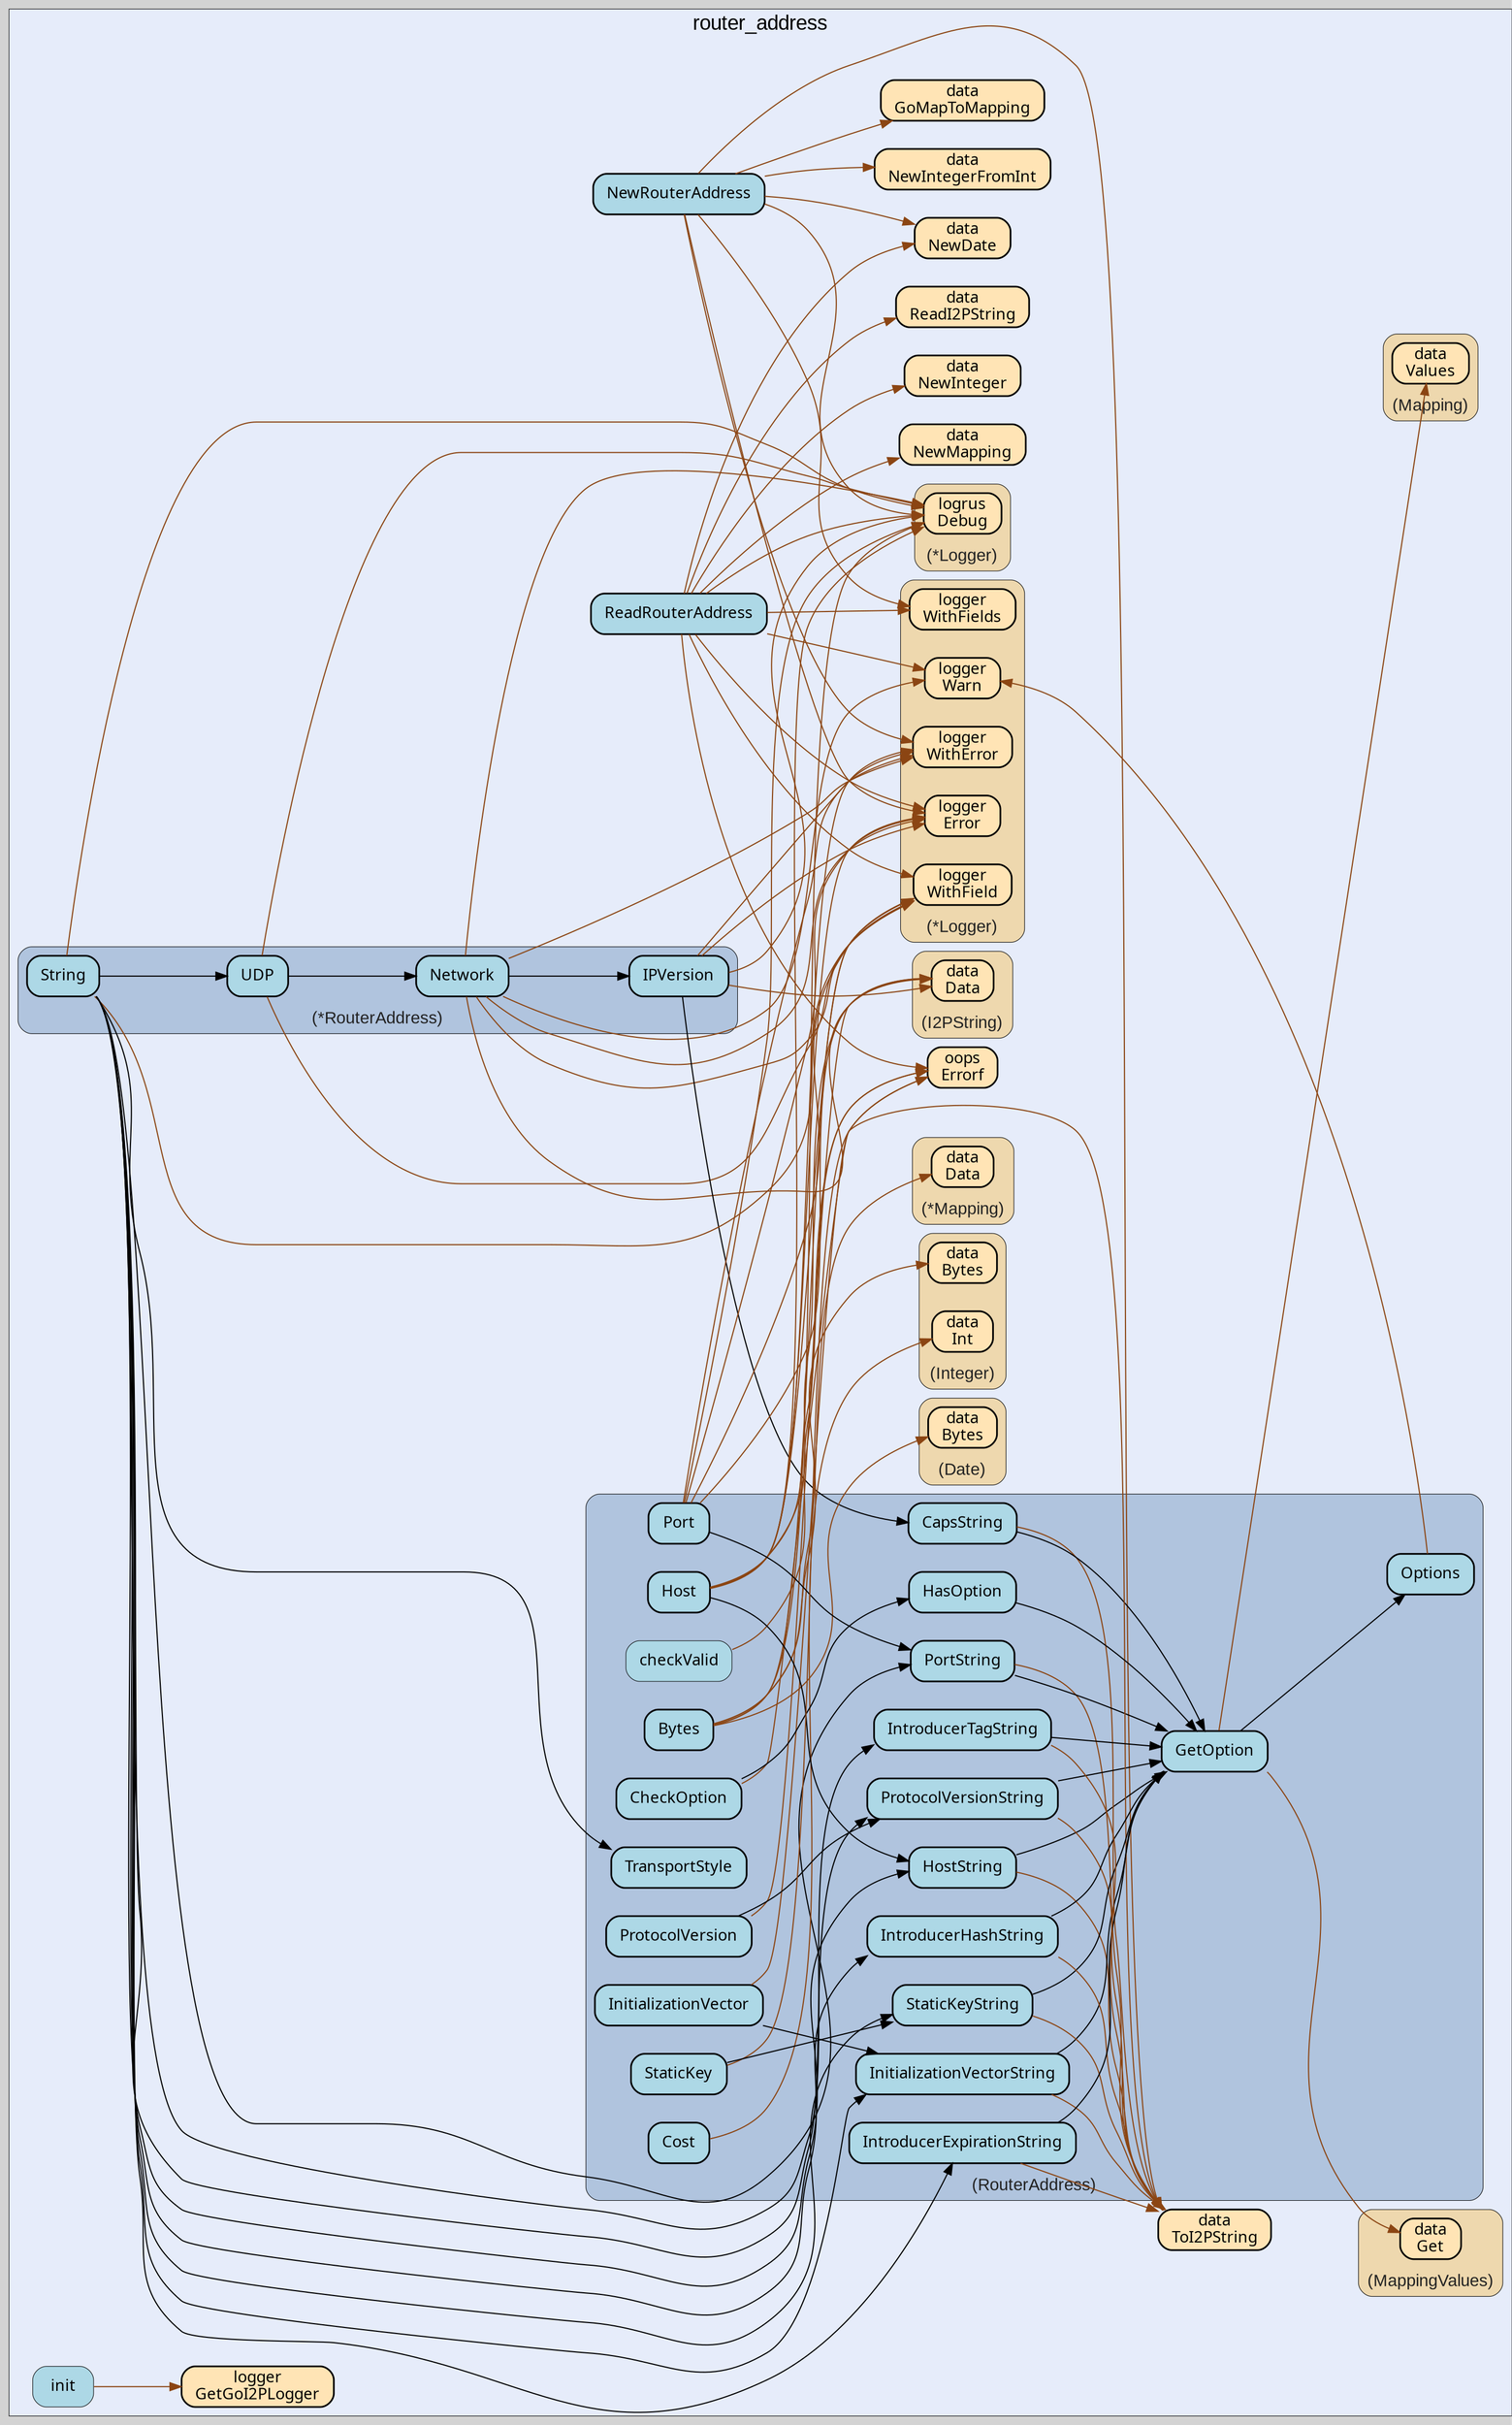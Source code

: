 digraph gocallvis {
    label="";
    labeljust="l";
    fontname="Arial";
    fontsize="14";
    rankdir="LR";
    bgcolor="lightgray";
    style="solid";
    penwidth="0.5";
    pad="0.0";
    nodesep="0.35";

    node [shape="box" style="filled,rounded" fillcolor="honeydew" fontname="Verdana" penwidth="1.0" margin="0.16,0.0"];
    edge [minlen="2"]

    subgraph "cluster_focus" {
        labelloc="t";
labeljust="c";
fontsize="18";
bgcolor="#e6ecfa";
label="router_address";
        
        "github.com/go-i2p/go-i2p/lib/common/data.ToI2PString" [ tooltip="github.com/go-i2p/go-i2p/lib/common/data.ToI2PString | defined in string.go:114" fillcolor="moccasin" label="data\nToI2PString" penwidth="1.5" ]
        "github.com/go-i2p/go-i2p/lib/common/router_address.init" [ fillcolor="lightblue" label="init" penwidth="0.5" tooltip="github.com/go-i2p/go-i2p/lib/common/router_address.init | defined in .:0\nat router_address.go:23: calling [github.com/go-i2p/logger.GetGoI2PLogger]" ]
        "github.com/go-i2p/logger.GetGoI2PLogger" [ label="logger\nGetGoI2PLogger" penwidth="1.5" tooltip="github.com/go-i2p/logger.GetGoI2PLogger | defined in log.go:120" fillcolor="moccasin" ]
        "github.com/samber/oops.Errorf" [ fillcolor="moccasin" label="oops\nErrorf" penwidth="1.5" tooltip="github.com/samber/oops.Errorf | defined in oops.go:34" ]
        "github.com/go-i2p/go-i2p/lib/common/router_address.NewRouterAddress" [ fillcolor="lightblue" label="NewRouterAddress" penwidth="1.5" tooltip="github.com/go-i2p/go-i2p/lib/common/router_address.NewRouterAddress | defined in router_address.go:387\nat router_address.go:401: calling [github.com/go-i2p/go-i2p/lib/common/data.NewDate]\nat router_address.go:393: calling [(*github.com/go-i2p/logger.Logger).WithError]\nat router_address.go:403: calling [(*github.com/go-i2p/logger.Logger).WithError]\nat router_address.go:410: calling [(*github.com/go-i2p/logger.Logger).WithError]\nat router_address.go:417: calling [(*github.com/go-i2p/logger.Logger).WithError]\nat router_address.go:388: calling [(*github.com/sirupsen/logrus.Logger).Debug]\nat router_address.go:434: calling [(*github.com/sirupsen/logrus.Logger).Debug]\nat router_address.go:415: calling [github.com/go-i2p/go-i2p/lib/common/data.GoMapToMapping]\nat router_address.go:393: calling [(*github.com/go-i2p/logger.Logger).Error]\nat router_address.go:403: calling [(*github.com/go-i2p/logger.Logger).Error]\nat router_address.go:410: calling [(*github.com/go-i2p/logger.Logger).Error]\nat router_address.go:417: calling [(*github.com/go-i2p/logger.Logger).Error]\nat router_address.go:391: calling [github.com/go-i2p/go-i2p/lib/common/data.NewIntegerFromInt]\nat router_address.go:429: calling [(*github.com/go-i2p/logger.Logger).WithFields]\nat router_address.go:408: calling [github.com/go-i2p/go-i2p/lib/common/data.ToI2PString]" ]
        "github.com/go-i2p/go-i2p/lib/common/data.NewIntegerFromInt" [ penwidth="1.5" tooltip="github.com/go-i2p/go-i2p/lib/common/data.NewIntegerFromInt | defined in integer.go:68" fillcolor="moccasin" label="data\nNewIntegerFromInt" ]
        "github.com/go-i2p/go-i2p/lib/common/data.NewDate" [ fillcolor="moccasin" label="data\nNewDate" penwidth="1.5" tooltip="github.com/go-i2p/go-i2p/lib/common/data.NewDate | defined in date.go:74" ]
        "github.com/go-i2p/go-i2p/lib/common/data.GoMapToMapping" [ label="data\nGoMapToMapping" penwidth="1.5" tooltip="github.com/go-i2p/go-i2p/lib/common/data.GoMapToMapping | defined in mapping.go:99" fillcolor="moccasin" ]
        "github.com/go-i2p/go-i2p/lib/common/router_address.ReadRouterAddress" [ penwidth="1.5" tooltip="github.com/go-i2p/go-i2p/lib/common/router_address.ReadRouterAddress | defined in router_address.go:345\nat router_address.go:348: calling [(*github.com/go-i2p/logger.Logger).Error]\nat router_address.go:364: calling [(*github.com/go-i2p/logger.Logger).Error]\nat router_address.go:371: calling [(*github.com/go-i2p/logger.Logger).Error]\nat router_address.go:380: calling [(*github.com/go-i2p/logger.Logger).Error]\nat router_address.go:346: calling [(*github.com/sirupsen/logrus.Logger).Debug]\nat router_address.go:349: calling [github.com/samber/oops.Errorf]\nat router_address.go:354: calling [(*github.com/go-i2p/logger.Logger).WithFields]\nat router_address.go:361: calling [(*github.com/go-i2p/logger.Logger).WithFields]\nat router_address.go:368: calling [(*github.com/go-i2p/logger.Logger).WithFields]\nat router_address.go:376: calling [(*github.com/go-i2p/logger.Logger).WithFields]\nat router_address.go:374: calling [github.com/go-i2p/go-i2p/lib/common/data.NewMapping]\nat router_address.go:346: calling [(*github.com/go-i2p/logger.Logger).WithField]\nat router_address.go:348: calling [(*github.com/go-i2p/logger.Logger).WithField]\nat router_address.go:357: calling [(*github.com/go-i2p/logger.Logger).Warn]\nat router_address.go:366: calling [github.com/go-i2p/go-i2p/lib/common/data.ReadI2PString]\nat router_address.go:352: calling [github.com/go-i2p/go-i2p/lib/common/data.NewInteger]\nat router_address.go:359: calling [github.com/go-i2p/go-i2p/lib/common/data.NewDate]" fillcolor="lightblue" label="ReadRouterAddress" ]
        "github.com/go-i2p/go-i2p/lib/common/data.NewInteger" [ tooltip="github.com/go-i2p/go-i2p/lib/common/data.NewInteger | defined in integer.go:61" fillcolor="moccasin" label="data\nNewInteger" penwidth="1.5" ]
        "github.com/go-i2p/go-i2p/lib/common/data.ReadI2PString" [ fillcolor="moccasin" label="data\nReadI2PString" penwidth="1.5" tooltip="github.com/go-i2p/go-i2p/lib/common/data.ReadI2PString | defined in string.go:146" ]
        "github.com/go-i2p/go-i2p/lib/common/data.NewMapping" [ fillcolor="moccasin" label="data\nNewMapping" penwidth="1.5" tooltip="github.com/go-i2p/go-i2p/lib/common/data.NewMapping | defined in mapping.go:246" ]
        
        subgraph "cluster_*github.com/go-i2p/go-i2p/lib/common/data.Mapping" {
        labelloc="b";
style="rounded,filled";
fillcolor="wheat2";
label="(*Mapping)";
tooltip="type: *github.com/go-i2p/go-i2p/lib/common/data.Mapping";
penwidth="0.5";
fontsize="15";
fontcolor="#222222";
        
        "(*github.com/go-i2p/go-i2p/lib/common/data.Mapping).Data" [ penwidth="1.5" tooltip="(*github.com/go-i2p/go-i2p/lib/common/data.Mapping).Data | defined in mapping.go:60" fillcolor="moccasin" label="data\nData" ]
        
    }

        subgraph "cluster_*github.com/go-i2p/go-i2p/lib/common/router_address.RouterAddress" {
        penwidth="0.5";
labelloc="b";
style="rounded,filled";
fillcolor="lightsteelblue";
label="(*RouterAddress)";
tooltip="type: *github.com/go-i2p/go-i2p/lib/common/router_address.RouterAddress";
fontsize="15";
fontcolor="#222222";
        
        "(*github.com/go-i2p/go-i2p/lib/common/router_address.RouterAddress).UDP" [ fillcolor="lightblue" label="UDP" penwidth="1.5" tooltip="(*github.com/go-i2p/go-i2p/lib/common/router_address.RouterAddress).UDP | defined in router_address.go:114\nat router_address.go:116: calling [(*github.com/sirupsen/logrus.Logger).Debug]\nat router_address.go:118: calling [(*github.com/sirupsen/logrus.Logger).Debug]\nat router_address.go:118: calling [(*github.com/go-i2p/logger.Logger).WithField]\nat router_address.go:117: calling [(*github.com/go-i2p/go-i2p/lib/common/router_address.RouterAddress).Network]" ]
        "(*github.com/go-i2p/go-i2p/lib/common/router_address.RouterAddress).Network" [ penwidth="1.5" tooltip="(*github.com/go-i2p/go-i2p/lib/common/router_address.RouterAddress).Network | defined in router_address.go:82\nat router_address.go:93: calling [(*github.com/go-i2p/go-i2p/lib/common/router_address.RouterAddress).IPVersion]\nat router_address.go:88: calling [(github.com/go-i2p/go-i2p/lib/common/data.I2PString).Data]\nat router_address.go:85: calling [(*github.com/go-i2p/logger.Logger).Warn]\nat router_address.go:90: calling [(*github.com/go-i2p/logger.Logger).WithError]\nat router_address.go:90: calling [(*github.com/go-i2p/logger.Logger).Error]\nat router_address.go:83: calling [(*github.com/sirupsen/logrus.Logger).Debug]\nat router_address.go:94: calling [(*github.com/sirupsen/logrus.Logger).Debug]\nat router_address.go:94: calling [(*github.com/go-i2p/logger.Logger).WithField]" fillcolor="lightblue" label="Network" ]
        "(*github.com/go-i2p/go-i2p/lib/common/router_address.RouterAddress).IPVersion" [ penwidth="1.5" tooltip="(*github.com/go-i2p/go-i2p/lib/common/router_address.RouterAddress).IPVersion | defined in router_address.go:99\nat router_address.go:103: calling [(*github.com/go-i2p/logger.Logger).WithError]\nat router_address.go:101: calling [(github.com/go-i2p/go-i2p/lib/common/router_address.RouterAddress).CapsString]\nat router_address.go:103: calling [(*github.com/go-i2p/logger.Logger).Error]\nat router_address.go:101: calling [(github.com/go-i2p/go-i2p/lib/common/data.I2PString).Data]\nat router_address.go:100: calling [(*github.com/sirupsen/logrus.Logger).Debug]\nat router_address.go:107: calling [(*github.com/sirupsen/logrus.Logger).Debug]\nat router_address.go:110: calling [(*github.com/sirupsen/logrus.Logger).Debug]" fillcolor="lightblue" label="IPVersion" ]
        "(*github.com/go-i2p/go-i2p/lib/common/router_address.RouterAddress).String" [ fillcolor="lightblue" label="String" penwidth="1.5" tooltip="(*github.com/go-i2p/go-i2p/lib/common/router_address.RouterAddress).String | defined in router_address.go:123\nat router_address.go:126: calling [(github.com/go-i2p/go-i2p/lib/common/router_address.RouterAddress).TransportStyle]\nat router_address.go:132: calling [(*github.com/go-i2p/go-i2p/lib/common/router_address.RouterAddress).UDP]\nat router_address.go:128: calling [(github.com/go-i2p/go-i2p/lib/common/router_address.RouterAddress).PortString]\nat router_address.go:144: calling [(*github.com/go-i2p/logger.Logger).WithField]\nat router_address.go:129: calling [(github.com/go-i2p/go-i2p/lib/common/router_address.RouterAddress).StaticKeyString]\nat router_address.go:133: calling [(github.com/go-i2p/go-i2p/lib/common/router_address.RouterAddress).IntroducerHashString]\nat router_address.go:136: calling [(github.com/go-i2p/go-i2p/lib/common/router_address.RouterAddress).IntroducerHashString]\nat router_address.go:139: calling [(github.com/go-i2p/go-i2p/lib/common/router_address.RouterAddress).IntroducerHashString]\nat router_address.go:127: calling [(github.com/go-i2p/go-i2p/lib/common/router_address.RouterAddress).HostString]\nat router_address.go:130: calling [(github.com/go-i2p/go-i2p/lib/common/router_address.RouterAddress).InitializationVectorString]\nat router_address.go:135: calling [(github.com/go-i2p/go-i2p/lib/common/router_address.RouterAddress).IntroducerTagString]\nat router_address.go:138: calling [(github.com/go-i2p/go-i2p/lib/common/router_address.RouterAddress).IntroducerTagString]\nat router_address.go:141: calling [(github.com/go-i2p/go-i2p/lib/common/router_address.RouterAddress).IntroducerTagString]\nat router_address.go:131: calling [(github.com/go-i2p/go-i2p/lib/common/router_address.RouterAddress).ProtocolVersionString]\nat router_address.go:134: calling [(github.com/go-i2p/go-i2p/lib/common/router_address.RouterAddress).IntroducerExpirationString]\nat router_address.go:137: calling [(github.com/go-i2p/go-i2p/lib/common/router_address.RouterAddress).IntroducerExpirationString]\nat router_address.go:140: calling [(github.com/go-i2p/go-i2p/lib/common/router_address.RouterAddress).IntroducerExpirationString]\nat router_address.go:124: calling [(*github.com/sirupsen/logrus.Logger).Debug]\nat router_address.go:144: calling [(*github.com/sirupsen/logrus.Logger).Debug]" ]
        
    }

        subgraph "cluster_*github.com/go-i2p/logger.Logger" {
        tooltip="type: *github.com/go-i2p/logger.Logger";
penwidth="0.5";
fontsize="15";
fontcolor="#222222";
labelloc="b";
style="rounded,filled";
fillcolor="wheat2";
label="(*Logger)";
        
        "(*github.com/go-i2p/logger.Logger).Warn" [ fillcolor="moccasin" label="logger\nWarn" penwidth="1.5" tooltip="(*github.com/go-i2p/logger.Logger).Warn | defined in log.go:30" ]
        "(*github.com/go-i2p/logger.Logger).WithError" [ tooltip="(*github.com/go-i2p/logger.Logger).WithError | defined in log.go:66" fillcolor="moccasin" label="logger\nWithError" penwidth="1.5" ]
        "(*github.com/go-i2p/logger.Logger).Error" [ fillcolor="moccasin" label="logger\nError" penwidth="1.5" tooltip="(*github.com/go-i2p/logger.Logger).Error | defined in log.go:42" ]
        "(*github.com/go-i2p/logger.Logger).WithField" [ fillcolor="moccasin" label="logger\nWithField" penwidth="1.5" tooltip="(*github.com/go-i2p/logger.Logger).WithField | defined in log.go:54" ]
        "(*github.com/go-i2p/logger.Logger).WithFields" [ fillcolor="moccasin" label="logger\nWithFields" penwidth="1.5" tooltip="(*github.com/go-i2p/logger.Logger).WithFields | defined in log.go:60" ]
        
    }

        subgraph "cluster_*github.com/sirupsen/logrus.Logger" {
        fontcolor="#222222";
labelloc="b";
style="rounded,filled";
fillcolor="wheat2";
label="(*Logger)";
tooltip="type: *github.com/sirupsen/logrus.Logger";
penwidth="0.5";
fontsize="15";
        
        "(*github.com/sirupsen/logrus.Logger).Debug" [ fillcolor="moccasin" label="logrus\nDebug" penwidth="1.5" tooltip="(*github.com/sirupsen/logrus.Logger).Debug | defined in logger.go:221" ]
        
    }

        subgraph "cluster_github.com/go-i2p/go-i2p/lib/common/data.Date" {
        style="rounded,filled";
fillcolor="wheat2";
label="(Date)";
tooltip="type: github.com/go-i2p/go-i2p/lib/common/data.Date";
penwidth="0.5";
fontsize="15";
fontcolor="#222222";
labelloc="b";
        
        "(github.com/go-i2p/go-i2p/lib/common/data.Date).Bytes" [ label="data\nBytes" penwidth="1.5" tooltip="(github.com/go-i2p/go-i2p/lib/common/data.Date).Bytes | defined in date.go:35" fillcolor="moccasin" ]
        
    }

        subgraph "cluster_github.com/go-i2p/go-i2p/lib/common/data.I2PString" {
        labelloc="b";
style="rounded,filled";
fillcolor="wheat2";
label="(I2PString)";
tooltip="type: github.com/go-i2p/go-i2p/lib/common/data.I2PString";
penwidth="0.5";
fontsize="15";
fontcolor="#222222";
        
        "(github.com/go-i2p/go-i2p/lib/common/data.I2PString).Data" [ tooltip="(github.com/go-i2p/go-i2p/lib/common/data.I2PString).Data | defined in string.go:73" fillcolor="moccasin" label="data\nData" penwidth="1.5" ]
        
    }

        subgraph "cluster_github.com/go-i2p/go-i2p/lib/common/data.Integer" {
        style="rounded,filled";
fillcolor="wheat2";
label="(Integer)";
tooltip="type: github.com/go-i2p/go-i2p/lib/common/data.Integer";
penwidth="0.5";
fontsize="15";
fontcolor="#222222";
labelloc="b";
        
        "(github.com/go-i2p/go-i2p/lib/common/data.Integer).Int" [ fillcolor="moccasin" label="data\nInt" penwidth="1.5" tooltip="(github.com/go-i2p/go-i2p/lib/common/data.Integer).Int | defined in integer.go:32" ]
        "(github.com/go-i2p/go-i2p/lib/common/data.Integer).Bytes" [ fillcolor="moccasin" label="data\nBytes" penwidth="1.5" tooltip="(github.com/go-i2p/go-i2p/lib/common/data.Integer).Bytes | defined in integer.go:27" ]
        
    }

        subgraph "cluster_github.com/go-i2p/go-i2p/lib/common/data.Mapping" {
        labelloc="b";
style="rounded,filled";
fillcolor="wheat2";
label="(Mapping)";
tooltip="type: github.com/go-i2p/go-i2p/lib/common/data.Mapping";
penwidth="0.5";
fontsize="15";
fontcolor="#222222";
        
        "(github.com/go-i2p/go-i2p/lib/common/data.Mapping).Values" [ fillcolor="moccasin" label="data\nValues" penwidth="1.5" tooltip="(github.com/go-i2p/go-i2p/lib/common/data.Mapping).Values | defined in mapping.go:48" ]
        
    }

        subgraph "cluster_github.com/go-i2p/go-i2p/lib/common/data.MappingValues" {
        tooltip="type: github.com/go-i2p/go-i2p/lib/common/data.MappingValues";
penwidth="0.5";
fontsize="15";
fontcolor="#222222";
labelloc="b";
style="rounded,filled";
fillcolor="wheat2";
label="(MappingValues)";
        
        "(github.com/go-i2p/go-i2p/lib/common/data.MappingValues).Get" [ tooltip="(github.com/go-i2p/go-i2p/lib/common/data.MappingValues).Get | defined in mapping_values.go:13" fillcolor="moccasin" label="data\nGet" penwidth="1.5" ]
        
    }

        subgraph "cluster_github.com/go-i2p/go-i2p/lib/common/router_address.RouterAddress" {
        tooltip="type: github.com/go-i2p/go-i2p/lib/common/router_address.RouterAddress";
fontcolor="#222222";
fillcolor="lightsteelblue";
penwidth="0.5";
fontsize="15";
labelloc="b";
style="rounded,filled";
label="(RouterAddress)";
        
        "(github.com/go-i2p/go-i2p/lib/common/router_address.RouterAddress).HostString" [ fillcolor="lightblue" label="HostString" penwidth="1.5" tooltip="(github.com/go-i2p/go-i2p/lib/common/router_address.RouterAddress).HostString | defined in router_address.go:192\nat router_address.go:193: calling [github.com/go-i2p/go-i2p/lib/common/data.ToI2PString]\nat router_address.go:194: calling [(github.com/go-i2p/go-i2p/lib/common/router_address.RouterAddress).GetOption]" ]
        "(github.com/go-i2p/go-i2p/lib/common/router_address.RouterAddress).Options" [ fillcolor="lightblue" label="Options" penwidth="1.5" tooltip="(github.com/go-i2p/go-i2p/lib/common/router_address.RouterAddress).Options | defined in router_address.go:323\nat router_address.go:325: calling [(*github.com/go-i2p/logger.Logger).Warn]" ]
        "(github.com/go-i2p/go-i2p/lib/common/router_address.RouterAddress).GetOption" [ fillcolor="lightblue" label="GetOption" penwidth="1.5" tooltip="(github.com/go-i2p/go-i2p/lib/common/router_address.RouterAddress).GetOption | defined in router_address.go:178\nat router_address.go:179: calling [(github.com/go-i2p/go-i2p/lib/common/router_address.RouterAddress).Options]\nat router_address.go:179: calling [(github.com/go-i2p/go-i2p/lib/common/data.MappingValues).Get]\nat router_address.go:179: calling [(github.com/go-i2p/go-i2p/lib/common/data.Mapping).Values]" ]
        "(github.com/go-i2p/go-i2p/lib/common/router_address.RouterAddress).Cost" [ tooltip="(github.com/go-i2p/go-i2p/lib/common/router_address.RouterAddress).Cost | defined in router_address.go:163\nat router_address.go:164: calling [(github.com/go-i2p/go-i2p/lib/common/data.Integer).Int]" fillcolor="lightblue" label="Cost" penwidth="1.5" ]
        "(github.com/go-i2p/go-i2p/lib/common/router_address.RouterAddress).CapsString" [ fillcolor="lightblue" label="CapsString" penwidth="1.5" tooltip="(github.com/go-i2p/go-i2p/lib/common/router_address.RouterAddress).CapsString | defined in router_address.go:202\nat router_address.go:204: calling [(github.com/go-i2p/go-i2p/lib/common/router_address.RouterAddress).GetOption]\nat router_address.go:203: calling [github.com/go-i2p/go-i2p/lib/common/data.ToI2PString]" ]
        "(github.com/go-i2p/go-i2p/lib/common/router_address.RouterAddress).InitializationVectorString" [ penwidth="1.5" tooltip="(github.com/go-i2p/go-i2p/lib/common/router_address.RouterAddress).InitializationVectorString | defined in router_address.go:212\nat router_address.go:213: calling [github.com/go-i2p/go-i2p/lib/common/data.ToI2PString]\nat router_address.go:214: calling [(github.com/go-i2p/go-i2p/lib/common/router_address.RouterAddress).GetOption]" fillcolor="lightblue" label="InitializationVectorString" ]
        "(github.com/go-i2p/go-i2p/lib/common/router_address.RouterAddress).InitializationVector" [ fillcolor="lightblue" label="InitializationVector" penwidth="1.5" tooltip="(github.com/go-i2p/go-i2p/lib/common/router_address.RouterAddress).InitializationVector | defined in router_address.go:310\nat router_address.go:311: calling [(github.com/go-i2p/go-i2p/lib/common/router_address.RouterAddress).InitializationVectorString]\nat router_address.go:313: calling [github.com/samber/oops.Errorf]" ]
        "(github.com/go-i2p/go-i2p/lib/common/router_address.RouterAddress).PortString" [ penwidth="1.5" tooltip="(github.com/go-i2p/go-i2p/lib/common/router_address.RouterAddress).PortString | defined in router_address.go:197\nat router_address.go:199: calling [(github.com/go-i2p/go-i2p/lib/common/router_address.RouterAddress).GetOption]\nat router_address.go:198: calling [github.com/go-i2p/go-i2p/lib/common/data.ToI2PString]" fillcolor="lightblue" label="PortString" ]
        "(github.com/go-i2p/go-i2p/lib/common/router_address.RouterAddress).ProtocolVersionString" [ fillcolor="lightblue" label="ProtocolVersionString" penwidth="1.5" tooltip="(github.com/go-i2p/go-i2p/lib/common/router_address.RouterAddress).ProtocolVersionString | defined in router_address.go:217\nat router_address.go:219: calling [(github.com/go-i2p/go-i2p/lib/common/router_address.RouterAddress).GetOption]\nat router_address.go:218: calling [github.com/go-i2p/go-i2p/lib/common/data.ToI2PString]" ]
        "(github.com/go-i2p/go-i2p/lib/common/router_address.RouterAddress).ProtocolVersion" [ fillcolor="lightblue" label="ProtocolVersion" penwidth="1.5" tooltip="(github.com/go-i2p/go-i2p/lib/common/router_address.RouterAddress).ProtocolVersion | defined in router_address.go:318\nat router_address.go:319: calling [(github.com/go-i2p/go-i2p/lib/common/router_address.RouterAddress).ProtocolVersionString]\nat router_address.go:319: calling [(github.com/go-i2p/go-i2p/lib/common/data.I2PString).Data]" ]
        "(github.com/go-i2p/go-i2p/lib/common/router_address.RouterAddress).CheckOption" [ fillcolor="lightblue" label="CheckOption" penwidth="1.5" tooltip="(github.com/go-i2p/go-i2p/lib/common/router_address.RouterAddress).CheckOption | defined in router_address.go:187\nat router_address.go:188: calling [github.com/go-i2p/go-i2p/lib/common/data.ToI2PString]\nat router_address.go:189: calling [(github.com/go-i2p/go-i2p/lib/common/router_address.RouterAddress).HasOption]" ]
        "(github.com/go-i2p/go-i2p/lib/common/router_address.RouterAddress).HasOption" [ fillcolor="lightblue" label="HasOption" penwidth="1.5" tooltip="(github.com/go-i2p/go-i2p/lib/common/router_address.RouterAddress).HasOption | defined in router_address.go:182\nat router_address.go:183: calling [(github.com/go-i2p/go-i2p/lib/common/router_address.RouterAddress).GetOption]" ]
        "(github.com/go-i2p/go-i2p/lib/common/router_address.RouterAddress).checkValid" [ fillcolor="lightblue" label="checkValid" penwidth="0.5" tooltip="(github.com/go-i2p/go-i2p/lib/common/router_address.RouterAddress).checkValid | defined in router_address.go:332\nat router_address.go:334: calling [github.com/samber/oops.Errorf]\nat router_address.go:337: calling [github.com/samber/oops.Errorf]" ]
        "(github.com/go-i2p/go-i2p/lib/common/router_address.RouterAddress).TransportStyle" [ penwidth="1.5" tooltip="(github.com/go-i2p/go-i2p/lib/common/router_address.RouterAddress).TransportStyle | defined in router_address.go:173" fillcolor="lightblue" label="TransportStyle" ]
        "(github.com/go-i2p/go-i2p/lib/common/router_address.RouterAddress).StaticKeyString" [ fillcolor="lightblue" label="StaticKeyString" penwidth="1.5" tooltip="(github.com/go-i2p/go-i2p/lib/common/router_address.RouterAddress).StaticKeyString | defined in router_address.go:207\nat router_address.go:209: calling [(github.com/go-i2p/go-i2p/lib/common/router_address.RouterAddress).GetOption]\nat router_address.go:208: calling [github.com/go-i2p/go-i2p/lib/common/data.ToI2PString]" ]
        "(github.com/go-i2p/go-i2p/lib/common/router_address.RouterAddress).IntroducerHashString" [ fillcolor="lightblue" label="IntroducerHashString" penwidth="1.5" tooltip="(github.com/go-i2p/go-i2p/lib/common/router_address.RouterAddress).IntroducerHashString | defined in router_address.go:222\nat router_address.go:226: calling [(github.com/go-i2p/go-i2p/lib/common/router_address.RouterAddress).GetOption]\nat router_address.go:229: calling [(github.com/go-i2p/go-i2p/lib/common/router_address.RouterAddress).GetOption]\nat router_address.go:225: calling [github.com/go-i2p/go-i2p/lib/common/data.ToI2PString]\nat router_address.go:228: calling [github.com/go-i2p/go-i2p/lib/common/data.ToI2PString]" ]
        "(github.com/go-i2p/go-i2p/lib/common/router_address.RouterAddress).IntroducerExpirationString" [ fillcolor="lightblue" label="IntroducerExpirationString" penwidth="1.5" tooltip="(github.com/go-i2p/go-i2p/lib/common/router_address.RouterAddress).IntroducerExpirationString | defined in router_address.go:232\nat router_address.go:236: calling [(github.com/go-i2p/go-i2p/lib/common/router_address.RouterAddress).GetOption]\nat router_address.go:239: calling [(github.com/go-i2p/go-i2p/lib/common/router_address.RouterAddress).GetOption]\nat router_address.go:235: calling [github.com/go-i2p/go-i2p/lib/common/data.ToI2PString]\nat router_address.go:238: calling [github.com/go-i2p/go-i2p/lib/common/data.ToI2PString]" ]
        "(github.com/go-i2p/go-i2p/lib/common/router_address.RouterAddress).IntroducerTagString" [ label="IntroducerTagString" penwidth="1.5" tooltip="(github.com/go-i2p/go-i2p/lib/common/router_address.RouterAddress).IntroducerTagString | defined in router_address.go:242\nat router_address.go:245: calling [github.com/go-i2p/go-i2p/lib/common/data.ToI2PString]\nat router_address.go:248: calling [github.com/go-i2p/go-i2p/lib/common/data.ToI2PString]\nat router_address.go:246: calling [(github.com/go-i2p/go-i2p/lib/common/router_address.RouterAddress).GetOption]\nat router_address.go:249: calling [(github.com/go-i2p/go-i2p/lib/common/router_address.RouterAddress).GetOption]" fillcolor="lightblue" ]
        "(github.com/go-i2p/go-i2p/lib/common/router_address.RouterAddress).Bytes" [ penwidth="1.5" tooltip="(github.com/go-i2p/go-i2p/lib/common/router_address.RouterAddress).Bytes | defined in router_address.go:151\nat router_address.go:152: calling [(*github.com/sirupsen/logrus.Logger).Debug]\nat router_address.go:158: calling [(*github.com/sirupsen/logrus.Logger).Debug]\nat router_address.go:158: calling [(*github.com/go-i2p/logger.Logger).WithField]\nat router_address.go:157: calling [(*github.com/go-i2p/go-i2p/lib/common/data.Mapping).Data]\nat router_address.go:154: calling [(github.com/go-i2p/go-i2p/lib/common/data.Integer).Bytes]\nat router_address.go:155: calling [(github.com/go-i2p/go-i2p/lib/common/data.Date).Bytes]" fillcolor="lightblue" label="Bytes" ]
        "(github.com/go-i2p/go-i2p/lib/common/router_address.RouterAddress).Host" [ penwidth="1.5" tooltip="(github.com/go-i2p/go-i2p/lib/common/router_address.RouterAddress).Host | defined in router_address.go:252\nat router_address.go:263: calling [github.com/samber/oops.Errorf]\nat router_address.go:254: calling [(github.com/go-i2p/go-i2p/lib/common/router_address.RouterAddress).HostString]\nat router_address.go:253: calling [(*github.com/sirupsen/logrus.Logger).Debug]\nat router_address.go:270: calling [(*github.com/sirupsen/logrus.Logger).Debug]\nat router_address.go:255: calling [(github.com/go-i2p/go-i2p/lib/common/data.I2PString).Data]\nat router_address.go:270: calling [(*github.com/go-i2p/logger.Logger).WithField]\nat router_address.go:257: calling [(*github.com/go-i2p/logger.Logger).WithError]\nat router_address.go:268: calling [(*github.com/go-i2p/logger.Logger).WithError]\nat router_address.go:257: calling [(*github.com/go-i2p/logger.Logger).Error]\nat router_address.go:262: calling [(*github.com/go-i2p/logger.Logger).Error]\nat router_address.go:268: calling [(*github.com/go-i2p/logger.Logger).Error]" fillcolor="lightblue" label="Host" ]
        "(github.com/go-i2p/go-i2p/lib/common/router_address.RouterAddress).Port" [ fillcolor="lightblue" label="Port" penwidth="1.5" tooltip="(github.com/go-i2p/go-i2p/lib/common/router_address.RouterAddress).Port | defined in router_address.go:275\nat router_address.go:278: calling [(github.com/go-i2p/go-i2p/lib/common/data.I2PString).Data]\nat router_address.go:280: calling [(*github.com/go-i2p/logger.Logger).WithError]\nat router_address.go:285: calling [(*github.com/go-i2p/logger.Logger).WithError]\nat router_address.go:280: calling [(*github.com/go-i2p/logger.Logger).Error]\nat router_address.go:285: calling [(*github.com/go-i2p/logger.Logger).Error]\nat router_address.go:276: calling [(*github.com/sirupsen/logrus.Logger).Debug]\nat router_address.go:290: calling [(*github.com/sirupsen/logrus.Logger).Debug]\nat router_address.go:277: calling [(github.com/go-i2p/go-i2p/lib/common/router_address.RouterAddress).PortString]\nat router_address.go:290: calling [(*github.com/go-i2p/logger.Logger).WithField]" ]
        "(github.com/go-i2p/go-i2p/lib/common/router_address.RouterAddress).StaticKey" [ fillcolor="lightblue" label="StaticKey" penwidth="1.5" tooltip="(github.com/go-i2p/go-i2p/lib/common/router_address.RouterAddress).StaticKey | defined in router_address.go:294\nat router_address.go:295: calling [(github.com/go-i2p/go-i2p/lib/common/router_address.RouterAddress).StaticKeyString]\nat router_address.go:297: calling [github.com/samber/oops.Errorf]\nat router_address.go:302: calling [github.com/samber/oops.Errorf]" ]
        
    }

    }

    "(github.com/go-i2p/go-i2p/lib/common/router_address.RouterAddress).IntroducerExpirationString" -> "(github.com/go-i2p/go-i2p/lib/common/router_address.RouterAddress).GetOption" [ tooltip="at router_address.go:236: calling [(github.com/go-i2p/go-i2p/lib/common/router_address.RouterAddress).GetOption]\nat router_address.go:239: calling [(github.com/go-i2p/go-i2p/lib/common/router_address.RouterAddress).GetOption]" ]
    "(github.com/go-i2p/go-i2p/lib/common/router_address.RouterAddress).Bytes" -> "(*github.com/sirupsen/logrus.Logger).Debug" [ color="saddlebrown" tooltip="at router_address.go:152: calling [(*github.com/sirupsen/logrus.Logger).Debug]\nat router_address.go:158: calling [(*github.com/sirupsen/logrus.Logger).Debug]" ]
    "github.com/go-i2p/go-i2p/lib/common/router_address.ReadRouterAddress" -> "(*github.com/go-i2p/logger.Logger).Error" [ color="saddlebrown" tooltip="at router_address.go:348: calling [(*github.com/go-i2p/logger.Logger).Error]\nat router_address.go:364: calling [(*github.com/go-i2p/logger.Logger).Error]\nat router_address.go:371: calling [(*github.com/go-i2p/logger.Logger).Error]\nat router_address.go:380: calling [(*github.com/go-i2p/logger.Logger).Error]" ]
    "(*github.com/go-i2p/go-i2p/lib/common/router_address.RouterAddress).Network" -> "(*github.com/go-i2p/go-i2p/lib/common/router_address.RouterAddress).IPVersion" [ tooltip="at router_address.go:93: calling [(*github.com/go-i2p/go-i2p/lib/common/router_address.RouterAddress).IPVersion]" ]
    "github.com/go-i2p/go-i2p/lib/common/router_address.init" -> "github.com/go-i2p/logger.GetGoI2PLogger" [ color="saddlebrown" tooltip="at router_address.go:23: calling [github.com/go-i2p/logger.GetGoI2PLogger]" ]
    "github.com/go-i2p/go-i2p/lib/common/router_address.NewRouterAddress" -> "github.com/go-i2p/go-i2p/lib/common/data.NewDate" [ color="saddlebrown" tooltip="at router_address.go:401: calling [github.com/go-i2p/go-i2p/lib/common/data.NewDate]" ]
    "(github.com/go-i2p/go-i2p/lib/common/router_address.RouterAddress).Bytes" -> "(*github.com/go-i2p/logger.Logger).WithField" [ color="saddlebrown" tooltip="at router_address.go:158: calling [(*github.com/go-i2p/logger.Logger).WithField]" ]
    "(github.com/go-i2p/go-i2p/lib/common/router_address.RouterAddress).Host" -> "github.com/samber/oops.Errorf" [ color="saddlebrown" tooltip="at router_address.go:263: calling [github.com/samber/oops.Errorf]" ]
    "(*github.com/go-i2p/go-i2p/lib/common/router_address.RouterAddress).UDP" -> "(*github.com/sirupsen/logrus.Logger).Debug" [ color="saddlebrown" tooltip="at router_address.go:116: calling [(*github.com/sirupsen/logrus.Logger).Debug]\nat router_address.go:118: calling [(*github.com/sirupsen/logrus.Logger).Debug]" ]
    "(*github.com/go-i2p/go-i2p/lib/common/router_address.RouterAddress).IPVersion" -> "(*github.com/go-i2p/logger.Logger).WithError" [ color="saddlebrown" tooltip="at router_address.go:103: calling [(*github.com/go-i2p/logger.Logger).WithError]" ]
    "github.com/go-i2p/go-i2p/lib/common/router_address.NewRouterAddress" -> "(*github.com/go-i2p/logger.Logger).WithError" [ color="saddlebrown" tooltip="at router_address.go:393: calling [(*github.com/go-i2p/logger.Logger).WithError]\nat router_address.go:403: calling [(*github.com/go-i2p/logger.Logger).WithError]\nat router_address.go:410: calling [(*github.com/go-i2p/logger.Logger).WithError]\nat router_address.go:417: calling [(*github.com/go-i2p/logger.Logger).WithError]" ]
    "(*github.com/go-i2p/go-i2p/lib/common/router_address.RouterAddress).String" -> "(github.com/go-i2p/go-i2p/lib/common/router_address.RouterAddress).TransportStyle" [ tooltip="at router_address.go:126: calling [(github.com/go-i2p/go-i2p/lib/common/router_address.RouterAddress).TransportStyle]" ]
    "(github.com/go-i2p/go-i2p/lib/common/router_address.RouterAddress).IntroducerExpirationString" -> "github.com/go-i2p/go-i2p/lib/common/data.ToI2PString" [ color="saddlebrown" tooltip="at router_address.go:235: calling [github.com/go-i2p/go-i2p/lib/common/data.ToI2PString]\nat router_address.go:238: calling [github.com/go-i2p/go-i2p/lib/common/data.ToI2PString]" ]
    "(github.com/go-i2p/go-i2p/lib/common/router_address.RouterAddress).Bytes" -> "(*github.com/go-i2p/go-i2p/lib/common/data.Mapping).Data" [ color="saddlebrown" tooltip="at router_address.go:157: calling [(*github.com/go-i2p/go-i2p/lib/common/data.Mapping).Data]" ]
    "(github.com/go-i2p/go-i2p/lib/common/router_address.RouterAddress).Host" -> "(github.com/go-i2p/go-i2p/lib/common/router_address.RouterAddress).HostString" [ tooltip="at router_address.go:254: calling [(github.com/go-i2p/go-i2p/lib/common/router_address.RouterAddress).HostString]" ]
    "github.com/go-i2p/go-i2p/lib/common/router_address.ReadRouterAddress" -> "(*github.com/sirupsen/logrus.Logger).Debug" [ color="saddlebrown" tooltip="at router_address.go:346: calling [(*github.com/sirupsen/logrus.Logger).Debug]" ]
    "(*github.com/go-i2p/go-i2p/lib/common/router_address.RouterAddress).Network" -> "(github.com/go-i2p/go-i2p/lib/common/data.I2PString).Data" [ color="saddlebrown" tooltip="at router_address.go:88: calling [(github.com/go-i2p/go-i2p/lib/common/data.I2PString).Data]" ]
    "(github.com/go-i2p/go-i2p/lib/common/router_address.RouterAddress).CapsString" -> "(github.com/go-i2p/go-i2p/lib/common/router_address.RouterAddress).GetOption" [ tooltip="at router_address.go:204: calling [(github.com/go-i2p/go-i2p/lib/common/router_address.RouterAddress).GetOption]" ]
    "(github.com/go-i2p/go-i2p/lib/common/router_address.RouterAddress).InitializationVector" -> "(github.com/go-i2p/go-i2p/lib/common/router_address.RouterAddress).InitializationVectorString" [ tooltip="at router_address.go:311: calling [(github.com/go-i2p/go-i2p/lib/common/router_address.RouterAddress).InitializationVectorString]" ]
    "github.com/go-i2p/go-i2p/lib/common/router_address.NewRouterAddress" -> "(*github.com/sirupsen/logrus.Logger).Debug" [ color="saddlebrown" tooltip="at router_address.go:388: calling [(*github.com/sirupsen/logrus.Logger).Debug]\nat router_address.go:434: calling [(*github.com/sirupsen/logrus.Logger).Debug]" ]
    "(github.com/go-i2p/go-i2p/lib/common/router_address.RouterAddress).Bytes" -> "(github.com/go-i2p/go-i2p/lib/common/data.Integer).Bytes" [ color="saddlebrown" tooltip="at router_address.go:154: calling [(github.com/go-i2p/go-i2p/lib/common/data.Integer).Bytes]" ]
    "(github.com/go-i2p/go-i2p/lib/common/router_address.RouterAddress).Host" -> "(*github.com/sirupsen/logrus.Logger).Debug" [ color="saddlebrown" tooltip="at router_address.go:253: calling [(*github.com/sirupsen/logrus.Logger).Debug]\nat router_address.go:270: calling [(*github.com/sirupsen/logrus.Logger).Debug]" ]
    "(github.com/go-i2p/go-i2p/lib/common/router_address.RouterAddress).Host" -> "(github.com/go-i2p/go-i2p/lib/common/data.I2PString).Data" [ color="saddlebrown" tooltip="at router_address.go:255: calling [(github.com/go-i2p/go-i2p/lib/common/data.I2PString).Data]" ]
    "(github.com/go-i2p/go-i2p/lib/common/router_address.RouterAddress).Host" -> "(*github.com/go-i2p/logger.Logger).WithField" [ color="saddlebrown" tooltip="at router_address.go:270: calling [(*github.com/go-i2p/logger.Logger).WithField]" ]
    "(*github.com/go-i2p/go-i2p/lib/common/router_address.RouterAddress).Network" -> "(*github.com/go-i2p/logger.Logger).Warn" [ color="saddlebrown" tooltip="at router_address.go:85: calling [(*github.com/go-i2p/logger.Logger).Warn]" ]
    "(*github.com/go-i2p/go-i2p/lib/common/router_address.RouterAddress).Network" -> "(*github.com/go-i2p/logger.Logger).WithError" [ color="saddlebrown" tooltip="at router_address.go:90: calling [(*github.com/go-i2p/logger.Logger).WithError]" ]
    "(*github.com/go-i2p/go-i2p/lib/common/router_address.RouterAddress).UDP" -> "(*github.com/go-i2p/logger.Logger).WithField" [ color="saddlebrown" tooltip="at router_address.go:118: calling [(*github.com/go-i2p/logger.Logger).WithField]" ]
    "(*github.com/go-i2p/go-i2p/lib/common/router_address.RouterAddress).String" -> "(*github.com/go-i2p/go-i2p/lib/common/router_address.RouterAddress).UDP" [ tooltip="at router_address.go:132: calling [(*github.com/go-i2p/go-i2p/lib/common/router_address.RouterAddress).UDP]" ]
    "(github.com/go-i2p/go-i2p/lib/common/router_address.RouterAddress).IntroducerHashString" -> "(github.com/go-i2p/go-i2p/lib/common/router_address.RouterAddress).GetOption" [ tooltip="at router_address.go:226: calling [(github.com/go-i2p/go-i2p/lib/common/router_address.RouterAddress).GetOption]\nat router_address.go:229: calling [(github.com/go-i2p/go-i2p/lib/common/router_address.RouterAddress).GetOption]" ]
    "(github.com/go-i2p/go-i2p/lib/common/router_address.RouterAddress).Port" -> "(github.com/go-i2p/go-i2p/lib/common/data.I2PString).Data" [ color="saddlebrown" tooltip="at router_address.go:278: calling [(github.com/go-i2p/go-i2p/lib/common/data.I2PString).Data]" ]
    "(github.com/go-i2p/go-i2p/lib/common/router_address.RouterAddress).Port" -> "(*github.com/go-i2p/logger.Logger).WithError" [ color="saddlebrown" tooltip="at router_address.go:280: calling [(*github.com/go-i2p/logger.Logger).WithError]\nat router_address.go:285: calling [(*github.com/go-i2p/logger.Logger).WithError]" ]
    "(github.com/go-i2p/go-i2p/lib/common/router_address.RouterAddress).StaticKey" -> "(github.com/go-i2p/go-i2p/lib/common/router_address.RouterAddress).StaticKeyString" [ tooltip="at router_address.go:295: calling [(github.com/go-i2p/go-i2p/lib/common/router_address.RouterAddress).StaticKeyString]" ]
    "(github.com/go-i2p/go-i2p/lib/common/router_address.RouterAddress).Cost" -> "(github.com/go-i2p/go-i2p/lib/common/data.Integer).Int" [ color="saddlebrown" tooltip="at router_address.go:164: calling [(github.com/go-i2p/go-i2p/lib/common/data.Integer).Int]" ]
    "(github.com/go-i2p/go-i2p/lib/common/router_address.RouterAddress).PortString" -> "(github.com/go-i2p/go-i2p/lib/common/router_address.RouterAddress).GetOption" [ tooltip="at router_address.go:199: calling [(github.com/go-i2p/go-i2p/lib/common/router_address.RouterAddress).GetOption]" ]
    "(github.com/go-i2p/go-i2p/lib/common/router_address.RouterAddress).HasOption" -> "(github.com/go-i2p/go-i2p/lib/common/router_address.RouterAddress).GetOption" [ tooltip="at router_address.go:183: calling [(github.com/go-i2p/go-i2p/lib/common/router_address.RouterAddress).GetOption]" ]
    "(*github.com/go-i2p/go-i2p/lib/common/router_address.RouterAddress).String" -> "(github.com/go-i2p/go-i2p/lib/common/router_address.RouterAddress).PortString" [ tooltip="at router_address.go:128: calling [(github.com/go-i2p/go-i2p/lib/common/router_address.RouterAddress).PortString]" ]
    "(*github.com/go-i2p/go-i2p/lib/common/router_address.RouterAddress).String" -> "(*github.com/go-i2p/logger.Logger).WithField" [ color="saddlebrown" tooltip="at router_address.go:144: calling [(*github.com/go-i2p/logger.Logger).WithField]" ]
    "(github.com/go-i2p/go-i2p/lib/common/router_address.RouterAddress).Port" -> "(*github.com/go-i2p/logger.Logger).Error" [ color="saddlebrown" tooltip="at router_address.go:280: calling [(*github.com/go-i2p/logger.Logger).Error]\nat router_address.go:285: calling [(*github.com/go-i2p/logger.Logger).Error]" ]
    "(github.com/go-i2p/go-i2p/lib/common/router_address.RouterAddress).StaticKey" -> "github.com/samber/oops.Errorf" [ tooltip="at router_address.go:297: calling [github.com/samber/oops.Errorf]\nat router_address.go:302: calling [github.com/samber/oops.Errorf]" color="saddlebrown" ]
    "(github.com/go-i2p/go-i2p/lib/common/router_address.RouterAddress).GetOption" -> "(github.com/go-i2p/go-i2p/lib/common/router_address.RouterAddress).Options" [ tooltip="at router_address.go:179: calling [(github.com/go-i2p/go-i2p/lib/common/router_address.RouterAddress).Options]" ]
    "(*github.com/go-i2p/go-i2p/lib/common/router_address.RouterAddress).Network" -> "(*github.com/go-i2p/logger.Logger).Error" [ tooltip="at router_address.go:90: calling [(*github.com/go-i2p/logger.Logger).Error]" color="saddlebrown" ]
    "github.com/go-i2p/go-i2p/lib/common/router_address.NewRouterAddress" -> "github.com/go-i2p/go-i2p/lib/common/data.GoMapToMapping" [ color="saddlebrown" tooltip="at router_address.go:415: calling [github.com/go-i2p/go-i2p/lib/common/data.GoMapToMapping]" ]
    "(*github.com/go-i2p/go-i2p/lib/common/router_address.RouterAddress).String" -> "(github.com/go-i2p/go-i2p/lib/common/router_address.RouterAddress).StaticKeyString" [ tooltip="at router_address.go:129: calling [(github.com/go-i2p/go-i2p/lib/common/router_address.RouterAddress).StaticKeyString]" ]
    "(github.com/go-i2p/go-i2p/lib/common/router_address.RouterAddress).IntroducerHashString" -> "github.com/go-i2p/go-i2p/lib/common/data.ToI2PString" [ color="saddlebrown" tooltip="at router_address.go:225: calling [github.com/go-i2p/go-i2p/lib/common/data.ToI2PString]\nat router_address.go:228: calling [github.com/go-i2p/go-i2p/lib/common/data.ToI2PString]" ]
    "(*github.com/go-i2p/go-i2p/lib/common/router_address.RouterAddress).String" -> "(github.com/go-i2p/go-i2p/lib/common/router_address.RouterAddress).IntroducerHashString" [ tooltip="at router_address.go:133: calling [(github.com/go-i2p/go-i2p/lib/common/router_address.RouterAddress).IntroducerHashString]\nat router_address.go:136: calling [(github.com/go-i2p/go-i2p/lib/common/router_address.RouterAddress).IntroducerHashString]\nat router_address.go:139: calling [(github.com/go-i2p/go-i2p/lib/common/router_address.RouterAddress).IntroducerHashString]" ]
    "(github.com/go-i2p/go-i2p/lib/common/router_address.RouterAddress).Port" -> "(*github.com/sirupsen/logrus.Logger).Debug" [ color="saddlebrown" tooltip="at router_address.go:276: calling [(*github.com/sirupsen/logrus.Logger).Debug]\nat router_address.go:290: calling [(*github.com/sirupsen/logrus.Logger).Debug]" ]
    "(github.com/go-i2p/go-i2p/lib/common/router_address.RouterAddress).Port" -> "(github.com/go-i2p/go-i2p/lib/common/router_address.RouterAddress).PortString" [ tooltip="at router_address.go:277: calling [(github.com/go-i2p/go-i2p/lib/common/router_address.RouterAddress).PortString]" ]
    "(*github.com/go-i2p/go-i2p/lib/common/router_address.RouterAddress).String" -> "(github.com/go-i2p/go-i2p/lib/common/router_address.RouterAddress).HostString" [ tooltip="at router_address.go:127: calling [(github.com/go-i2p/go-i2p/lib/common/router_address.RouterAddress).HostString]" ]
    "(*github.com/go-i2p/go-i2p/lib/common/router_address.RouterAddress).IPVersion" -> "(github.com/go-i2p/go-i2p/lib/common/router_address.RouterAddress).CapsString" [ tooltip="at router_address.go:101: calling [(github.com/go-i2p/go-i2p/lib/common/router_address.RouterAddress).CapsString]" ]
    "(github.com/go-i2p/go-i2p/lib/common/router_address.RouterAddress).CheckOption" -> "github.com/go-i2p/go-i2p/lib/common/data.ToI2PString" [ color="saddlebrown" tooltip="at router_address.go:188: calling [github.com/go-i2p/go-i2p/lib/common/data.ToI2PString]" ]
    "(github.com/go-i2p/go-i2p/lib/common/router_address.RouterAddress).StaticKeyString" -> "(github.com/go-i2p/go-i2p/lib/common/router_address.RouterAddress).GetOption" [ tooltip="at router_address.go:209: calling [(github.com/go-i2p/go-i2p/lib/common/router_address.RouterAddress).GetOption]" ]
    "(*github.com/go-i2p/go-i2p/lib/common/router_address.RouterAddress).String" -> "(github.com/go-i2p/go-i2p/lib/common/router_address.RouterAddress).InitializationVectorString" [ tooltip="at router_address.go:130: calling [(github.com/go-i2p/go-i2p/lib/common/router_address.RouterAddress).InitializationVectorString]" ]
    "github.com/go-i2p/go-i2p/lib/common/router_address.ReadRouterAddress" -> "github.com/samber/oops.Errorf" [ color="saddlebrown" tooltip="at router_address.go:349: calling [github.com/samber/oops.Errorf]" ]
    "(github.com/go-i2p/go-i2p/lib/common/router_address.RouterAddress).GetOption" -> "(github.com/go-i2p/go-i2p/lib/common/data.MappingValues).Get" [ tooltip="at router_address.go:179: calling [(github.com/go-i2p/go-i2p/lib/common/data.MappingValues).Get]" color="saddlebrown" ]
    "(*github.com/go-i2p/go-i2p/lib/common/router_address.RouterAddress).Network" -> "(*github.com/sirupsen/logrus.Logger).Debug" [ tooltip="at router_address.go:83: calling [(*github.com/sirupsen/logrus.Logger).Debug]\nat router_address.go:94: calling [(*github.com/sirupsen/logrus.Logger).Debug]" color="saddlebrown" ]
    "(*github.com/go-i2p/go-i2p/lib/common/router_address.RouterAddress).IPVersion" -> "(*github.com/go-i2p/logger.Logger).Error" [ color="saddlebrown" tooltip="at router_address.go:103: calling [(*github.com/go-i2p/logger.Logger).Error]" ]
    "(github.com/go-i2p/go-i2p/lib/common/router_address.RouterAddress).CheckOption" -> "(github.com/go-i2p/go-i2p/lib/common/router_address.RouterAddress).HasOption" [ tooltip="at router_address.go:189: calling [(github.com/go-i2p/go-i2p/lib/common/router_address.RouterAddress).HasOption]" ]
    "(github.com/go-i2p/go-i2p/lib/common/router_address.RouterAddress).IntroducerTagString" -> "github.com/go-i2p/go-i2p/lib/common/data.ToI2PString" [ tooltip="at router_address.go:245: calling [github.com/go-i2p/go-i2p/lib/common/data.ToI2PString]\nat router_address.go:248: calling [github.com/go-i2p/go-i2p/lib/common/data.ToI2PString]" color="saddlebrown" ]
    "(github.com/go-i2p/go-i2p/lib/common/router_address.RouterAddress).Host" -> "(*github.com/go-i2p/logger.Logger).WithError" [ color="saddlebrown" tooltip="at router_address.go:257: calling [(*github.com/go-i2p/logger.Logger).WithError]\nat router_address.go:268: calling [(*github.com/go-i2p/logger.Logger).WithError]" ]
    "github.com/go-i2p/go-i2p/lib/common/router_address.ReadRouterAddress" -> "(*github.com/go-i2p/logger.Logger).WithFields" [ color="saddlebrown" tooltip="at router_address.go:354: calling [(*github.com/go-i2p/logger.Logger).WithFields]\nat router_address.go:361: calling [(*github.com/go-i2p/logger.Logger).WithFields]\nat router_address.go:368: calling [(*github.com/go-i2p/logger.Logger).WithFields]\nat router_address.go:376: calling [(*github.com/go-i2p/logger.Logger).WithFields]" ]
    "(github.com/go-i2p/go-i2p/lib/common/router_address.RouterAddress).HostString" -> "github.com/go-i2p/go-i2p/lib/common/data.ToI2PString" [ tooltip="at router_address.go:193: calling [github.com/go-i2p/go-i2p/lib/common/data.ToI2PString]" color="saddlebrown" ]
    "(github.com/go-i2p/go-i2p/lib/common/router_address.RouterAddress).HostString" -> "(github.com/go-i2p/go-i2p/lib/common/router_address.RouterAddress).GetOption" [ tooltip="at router_address.go:194: calling [(github.com/go-i2p/go-i2p/lib/common/router_address.RouterAddress).GetOption]" ]
    "(github.com/go-i2p/go-i2p/lib/common/router_address.RouterAddress).ProtocolVersion" -> "(github.com/go-i2p/go-i2p/lib/common/router_address.RouterAddress).ProtocolVersionString" [ tooltip="at router_address.go:319: calling [(github.com/go-i2p/go-i2p/lib/common/router_address.RouterAddress).ProtocolVersionString]" ]
    "(github.com/go-i2p/go-i2p/lib/common/router_address.RouterAddress).IntroducerTagString" -> "(github.com/go-i2p/go-i2p/lib/common/router_address.RouterAddress).GetOption" [ tooltip="at router_address.go:246: calling [(github.com/go-i2p/go-i2p/lib/common/router_address.RouterAddress).GetOption]\nat router_address.go:249: calling [(github.com/go-i2p/go-i2p/lib/common/router_address.RouterAddress).GetOption]" ]
    "(*github.com/go-i2p/go-i2p/lib/common/router_address.RouterAddress).IPVersion" -> "(github.com/go-i2p/go-i2p/lib/common/data.I2PString).Data" [ color="saddlebrown" tooltip="at router_address.go:101: calling [(github.com/go-i2p/go-i2p/lib/common/data.I2PString).Data]" ]
    "(*github.com/go-i2p/go-i2p/lib/common/router_address.RouterAddress).UDP" -> "(*github.com/go-i2p/go-i2p/lib/common/router_address.RouterAddress).Network" [ tooltip="at router_address.go:117: calling [(*github.com/go-i2p/go-i2p/lib/common/router_address.RouterAddress).Network]" ]
    "(github.com/go-i2p/go-i2p/lib/common/router_address.RouterAddress).InitializationVectorString" -> "github.com/go-i2p/go-i2p/lib/common/data.ToI2PString" [ tooltip="at router_address.go:213: calling [github.com/go-i2p/go-i2p/lib/common/data.ToI2PString]" color="saddlebrown" ]
    "(github.com/go-i2p/go-i2p/lib/common/router_address.RouterAddress).Host" -> "(*github.com/go-i2p/logger.Logger).Error" [ color="saddlebrown" tooltip="at router_address.go:257: calling [(*github.com/go-i2p/logger.Logger).Error]\nat router_address.go:262: calling [(*github.com/go-i2p/logger.Logger).Error]\nat router_address.go:268: calling [(*github.com/go-i2p/logger.Logger).Error]" ]
    "github.com/go-i2p/go-i2p/lib/common/router_address.ReadRouterAddress" -> "github.com/go-i2p/go-i2p/lib/common/data.NewMapping" [ color="saddlebrown" tooltip="at router_address.go:374: calling [github.com/go-i2p/go-i2p/lib/common/data.NewMapping]" ]
    "(*github.com/go-i2p/go-i2p/lib/common/router_address.RouterAddress).IPVersion" -> "(*github.com/sirupsen/logrus.Logger).Debug" [ tooltip="at router_address.go:100: calling [(*github.com/sirupsen/logrus.Logger).Debug]\nat router_address.go:107: calling [(*github.com/sirupsen/logrus.Logger).Debug]\nat router_address.go:110: calling [(*github.com/sirupsen/logrus.Logger).Debug]" color="saddlebrown" ]
    "(github.com/go-i2p/go-i2p/lib/common/router_address.RouterAddress).PortString" -> "github.com/go-i2p/go-i2p/lib/common/data.ToI2PString" [ color="saddlebrown" tooltip="at router_address.go:198: calling [github.com/go-i2p/go-i2p/lib/common/data.ToI2PString]" ]
    "(github.com/go-i2p/go-i2p/lib/common/router_address.RouterAddress).checkValid" -> "github.com/samber/oops.Errorf" [ color="saddlebrown" tooltip="at router_address.go:334: calling [github.com/samber/oops.Errorf]\nat router_address.go:337: calling [github.com/samber/oops.Errorf]" ]
    "github.com/go-i2p/go-i2p/lib/common/router_address.NewRouterAddress" -> "(*github.com/go-i2p/logger.Logger).Error" [ color="saddlebrown" tooltip="at router_address.go:393: calling [(*github.com/go-i2p/logger.Logger).Error]\nat router_address.go:403: calling [(*github.com/go-i2p/logger.Logger).Error]\nat router_address.go:410: calling [(*github.com/go-i2p/logger.Logger).Error]\nat router_address.go:417: calling [(*github.com/go-i2p/logger.Logger).Error]" ]
    "(*github.com/go-i2p/go-i2p/lib/common/router_address.RouterAddress).String" -> "(github.com/go-i2p/go-i2p/lib/common/router_address.RouterAddress).IntroducerTagString" [ tooltip="at router_address.go:135: calling [(github.com/go-i2p/go-i2p/lib/common/router_address.RouterAddress).IntroducerTagString]\nat router_address.go:138: calling [(github.com/go-i2p/go-i2p/lib/common/router_address.RouterAddress).IntroducerTagString]\nat router_address.go:141: calling [(github.com/go-i2p/go-i2p/lib/common/router_address.RouterAddress).IntroducerTagString]" ]
    "(github.com/go-i2p/go-i2p/lib/common/router_address.RouterAddress).Bytes" -> "(github.com/go-i2p/go-i2p/lib/common/data.Date).Bytes" [ color="saddlebrown" tooltip="at router_address.go:155: calling [(github.com/go-i2p/go-i2p/lib/common/data.Date).Bytes]" ]
    "github.com/go-i2p/go-i2p/lib/common/router_address.ReadRouterAddress" -> "(*github.com/go-i2p/logger.Logger).WithField" [ color="saddlebrown" tooltip="at router_address.go:346: calling [(*github.com/go-i2p/logger.Logger).WithField]\nat router_address.go:348: calling [(*github.com/go-i2p/logger.Logger).WithField]" ]
    "github.com/go-i2p/go-i2p/lib/common/router_address.ReadRouterAddress" -> "(*github.com/go-i2p/logger.Logger).Warn" [ color="saddlebrown" tooltip="at router_address.go:357: calling [(*github.com/go-i2p/logger.Logger).Warn]" ]
    "(github.com/go-i2p/go-i2p/lib/common/router_address.RouterAddress).InitializationVectorString" -> "(github.com/go-i2p/go-i2p/lib/common/router_address.RouterAddress).GetOption" [ tooltip="at router_address.go:214: calling [(github.com/go-i2p/go-i2p/lib/common/router_address.RouterAddress).GetOption]" ]
    "(*github.com/go-i2p/go-i2p/lib/common/router_address.RouterAddress).String" -> "(github.com/go-i2p/go-i2p/lib/common/router_address.RouterAddress).ProtocolVersionString" [ tooltip="at router_address.go:131: calling [(github.com/go-i2p/go-i2p/lib/common/router_address.RouterAddress).ProtocolVersionString]" ]
    "github.com/go-i2p/go-i2p/lib/common/router_address.ReadRouterAddress" -> "github.com/go-i2p/go-i2p/lib/common/data.ReadI2PString" [ tooltip="at router_address.go:366: calling [github.com/go-i2p/go-i2p/lib/common/data.ReadI2PString]" color="saddlebrown" ]
    "(github.com/go-i2p/go-i2p/lib/common/router_address.RouterAddress).CapsString" -> "github.com/go-i2p/go-i2p/lib/common/data.ToI2PString" [ color="saddlebrown" tooltip="at router_address.go:203: calling [github.com/go-i2p/go-i2p/lib/common/data.ToI2PString]" ]
    "(github.com/go-i2p/go-i2p/lib/common/router_address.RouterAddress).InitializationVector" -> "github.com/samber/oops.Errorf" [ color="saddlebrown" tooltip="at router_address.go:313: calling [github.com/samber/oops.Errorf]" ]
    "(github.com/go-i2p/go-i2p/lib/common/router_address.RouterAddress).ProtocolVersionString" -> "(github.com/go-i2p/go-i2p/lib/common/router_address.RouterAddress).GetOption" [ tooltip="at router_address.go:219: calling [(github.com/go-i2p/go-i2p/lib/common/router_address.RouterAddress).GetOption]" ]
    "(github.com/go-i2p/go-i2p/lib/common/router_address.RouterAddress).ProtocolVersion" -> "(github.com/go-i2p/go-i2p/lib/common/data.I2PString).Data" [ color="saddlebrown" tooltip="at router_address.go:319: calling [(github.com/go-i2p/go-i2p/lib/common/data.I2PString).Data]" ]
    "github.com/go-i2p/go-i2p/lib/common/router_address.NewRouterAddress" -> "github.com/go-i2p/go-i2p/lib/common/data.NewIntegerFromInt" [ color="saddlebrown" tooltip="at router_address.go:391: calling [github.com/go-i2p/go-i2p/lib/common/data.NewIntegerFromInt]" ]
    "github.com/go-i2p/go-i2p/lib/common/router_address.NewRouterAddress" -> "(*github.com/go-i2p/logger.Logger).WithFields" [ color="saddlebrown" tooltip="at router_address.go:429: calling [(*github.com/go-i2p/logger.Logger).WithFields]" ]
    "(*github.com/go-i2p/go-i2p/lib/common/router_address.RouterAddress).String" -> "(github.com/go-i2p/go-i2p/lib/common/router_address.RouterAddress).IntroducerExpirationString" [ tooltip="at router_address.go:134: calling [(github.com/go-i2p/go-i2p/lib/common/router_address.RouterAddress).IntroducerExpirationString]\nat router_address.go:137: calling [(github.com/go-i2p/go-i2p/lib/common/router_address.RouterAddress).IntroducerExpirationString]\nat router_address.go:140: calling [(github.com/go-i2p/go-i2p/lib/common/router_address.RouterAddress).IntroducerExpirationString]" ]
    "(github.com/go-i2p/go-i2p/lib/common/router_address.RouterAddress).Port" -> "(*github.com/go-i2p/logger.Logger).WithField" [ tooltip="at router_address.go:290: calling [(*github.com/go-i2p/logger.Logger).WithField]" color="saddlebrown" ]
    "(github.com/go-i2p/go-i2p/lib/common/router_address.RouterAddress).Options" -> "(*github.com/go-i2p/logger.Logger).Warn" [ color="saddlebrown" tooltip="at router_address.go:325: calling [(*github.com/go-i2p/logger.Logger).Warn]" ]
    "(github.com/go-i2p/go-i2p/lib/common/router_address.RouterAddress).ProtocolVersionString" -> "github.com/go-i2p/go-i2p/lib/common/data.ToI2PString" [ color="saddlebrown" tooltip="at router_address.go:218: calling [github.com/go-i2p/go-i2p/lib/common/data.ToI2PString]" ]
    "github.com/go-i2p/go-i2p/lib/common/router_address.NewRouterAddress" -> "github.com/go-i2p/go-i2p/lib/common/data.ToI2PString" [ tooltip="at router_address.go:408: calling [github.com/go-i2p/go-i2p/lib/common/data.ToI2PString]" color="saddlebrown" ]
    "(*github.com/go-i2p/go-i2p/lib/common/router_address.RouterAddress).String" -> "(*github.com/sirupsen/logrus.Logger).Debug" [ color="saddlebrown" tooltip="at router_address.go:124: calling [(*github.com/sirupsen/logrus.Logger).Debug]\nat router_address.go:144: calling [(*github.com/sirupsen/logrus.Logger).Debug]" ]
    "github.com/go-i2p/go-i2p/lib/common/router_address.ReadRouterAddress" -> "github.com/go-i2p/go-i2p/lib/common/data.NewInteger" [ color="saddlebrown" tooltip="at router_address.go:352: calling [github.com/go-i2p/go-i2p/lib/common/data.NewInteger]" ]
    "github.com/go-i2p/go-i2p/lib/common/router_address.ReadRouterAddress" -> "github.com/go-i2p/go-i2p/lib/common/data.NewDate" [ color="saddlebrown" tooltip="at router_address.go:359: calling [github.com/go-i2p/go-i2p/lib/common/data.NewDate]" ]
    "(github.com/go-i2p/go-i2p/lib/common/router_address.RouterAddress).GetOption" -> "(github.com/go-i2p/go-i2p/lib/common/data.Mapping).Values" [ color="saddlebrown" tooltip="at router_address.go:179: calling [(github.com/go-i2p/go-i2p/lib/common/data.Mapping).Values]" ]
    "(*github.com/go-i2p/go-i2p/lib/common/router_address.RouterAddress).Network" -> "(*github.com/go-i2p/logger.Logger).WithField" [ color="saddlebrown" tooltip="at router_address.go:94: calling [(*github.com/go-i2p/logger.Logger).WithField]" ]
    "(github.com/go-i2p/go-i2p/lib/common/router_address.RouterAddress).StaticKeyString" -> "github.com/go-i2p/go-i2p/lib/common/data.ToI2PString" [ color="saddlebrown" tooltip="at router_address.go:208: calling [github.com/go-i2p/go-i2p/lib/common/data.ToI2PString]" ]
}
